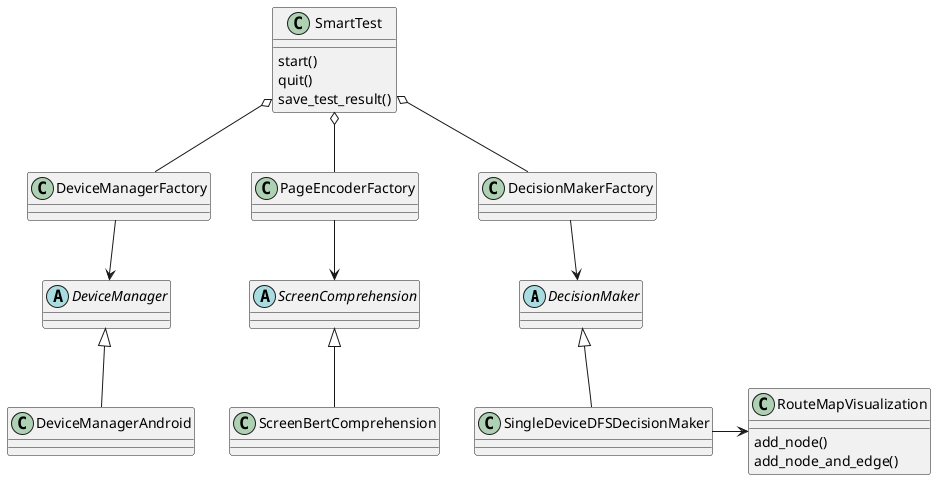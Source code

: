 @startuml smart_test_v31
'https://plantuml.com/sequence-diagram

abstract class DecisionMaker {
'    action_selector()
'    before_action()
'    after_action()
}

abstract class DeviceManager {

}

abstract class ScreenComprehension {
}

class DeviceManagerAndroid {
}

class SingleDeviceDFSDecisionMaker {
}

class ScreenBertComprehension {
}

class RouteMapVisualization {
    add_node()
    add_node_and_edge()
}

class SmartTest{
    start()
    quit()
    save_test_result()
}


ScreenBertComprehension -u-|> ScreenComprehension
DeviceManagerAndroid -u-|> DeviceManager
SingleDeviceDFSDecisionMaker -u-|> DecisionMaker
DeviceManagerFactory -u-o  SmartTest
PageEncoderFactory -u-o  SmartTest
DecisionMakerFactory -u-o  SmartTest
DeviceManagerFactory -d-> DeviceManager
DecisionMakerFactory -d-> DecisionMaker
PageEncoderFactory -d-> ScreenComprehension
SingleDeviceDFSDecisionMaker -> RouteMapVisualization
@enduml

@startuml smart_test_v31_sequence
autonumber

activate main
main -> SmartTest: start()
activate SmartTest
SmartTest -> DeviceManager: reset()
activate DeviceManager
loop max_step times
SmartTest -> DeviceManager: extract_page_info()
SmartTest -> ScreenComprehension: encode()
activate ScreenComprehension
ScreenComprehension -> SmartTest: FrameFeature
deactivate ScreenComprehension
SmartTest -> DecisionMaker: action_selector()
activate DecisionMaker
SmartTest -> DecisionMaker: before_action()
SmartTest -> DeviceManager: execute_action()
SmartTest -> DecisionMaker: after_action()
end
deactivate DecisionMaker
main -> SmartTest: save_test_result()
main -> SmartTest: quit()
SmartTest -> DeviceManager: quit()

@enduml

